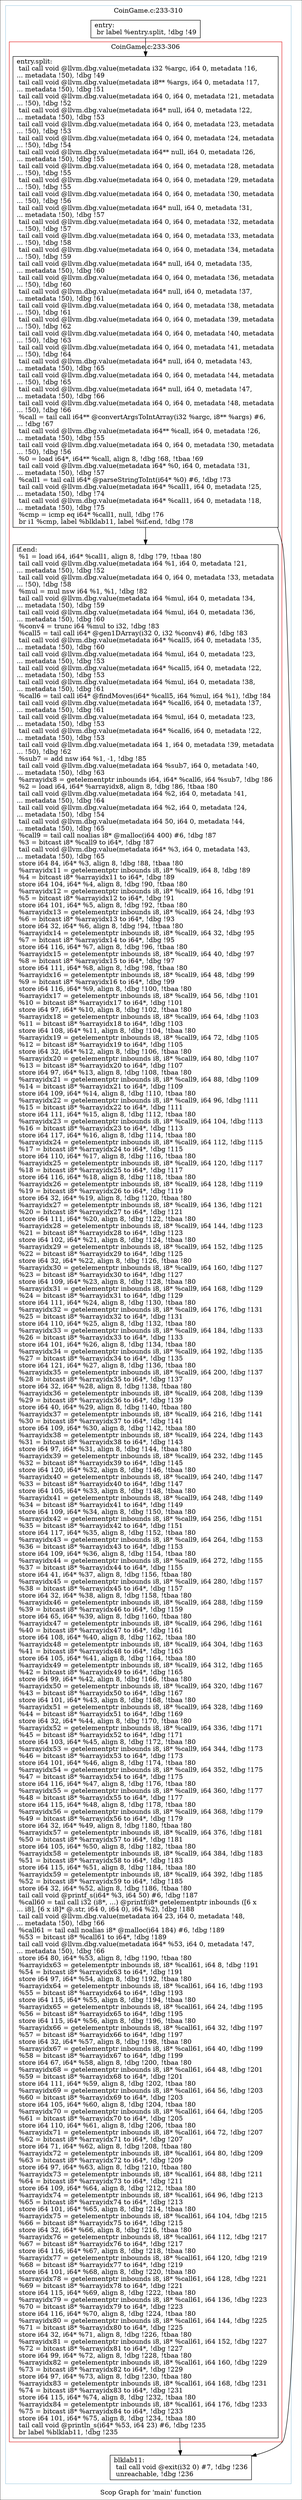 digraph "Scop Graph for 'main' function" {
	label="Scop Graph for 'main' function";

	Node0xb1132c0 [shape=record,label="{entry:\l  br label %entry.split, !dbg !49\l}"];
	Node0xb1132c0 -> Node0xafd1780;
	Node0xafd1780 [shape=record,label="{entry.split:                                      \l  tail call void @llvm.dbg.value(metadata i32 %argc, i64 0, metadata !16,\l... metadata !50), !dbg !49\l  tail call void @llvm.dbg.value(metadata i8** %args, i64 0, metadata !17,\l... metadata !50), !dbg !51\l  tail call void @llvm.dbg.value(metadata i64 0, i64 0, metadata !21, metadata\l... !50), !dbg !52\l  tail call void @llvm.dbg.value(metadata i64* null, i64 0, metadata !22,\l... metadata !50), !dbg !53\l  tail call void @llvm.dbg.value(metadata i64 0, i64 0, metadata !23, metadata\l... !50), !dbg !53\l  tail call void @llvm.dbg.value(metadata i64 0, i64 0, metadata !24, metadata\l... !50), !dbg !54\l  tail call void @llvm.dbg.value(metadata i64** null, i64 0, metadata !26,\l... metadata !50), !dbg !55\l  tail call void @llvm.dbg.value(metadata i64 0, i64 0, metadata !28, metadata\l... !50), !dbg !55\l  tail call void @llvm.dbg.value(metadata i64 0, i64 0, metadata !29, metadata\l... !50), !dbg !55\l  tail call void @llvm.dbg.value(metadata i64 0, i64 0, metadata !30, metadata\l... !50), !dbg !56\l  tail call void @llvm.dbg.value(metadata i64* null, i64 0, metadata !31,\l... metadata !50), !dbg !57\l  tail call void @llvm.dbg.value(metadata i64 0, i64 0, metadata !32, metadata\l... !50), !dbg !57\l  tail call void @llvm.dbg.value(metadata i64 0, i64 0, metadata !33, metadata\l... !50), !dbg !58\l  tail call void @llvm.dbg.value(metadata i64 0, i64 0, metadata !34, metadata\l... !50), !dbg !59\l  tail call void @llvm.dbg.value(metadata i64* null, i64 0, metadata !35,\l... metadata !50), !dbg !60\l  tail call void @llvm.dbg.value(metadata i64 0, i64 0, metadata !36, metadata\l... !50), !dbg !60\l  tail call void @llvm.dbg.value(metadata i64* null, i64 0, metadata !37,\l... metadata !50), !dbg !61\l  tail call void @llvm.dbg.value(metadata i64 0, i64 0, metadata !38, metadata\l... !50), !dbg !61\l  tail call void @llvm.dbg.value(metadata i64 0, i64 0, metadata !39, metadata\l... !50), !dbg !62\l  tail call void @llvm.dbg.value(metadata i64 0, i64 0, metadata !40, metadata\l... !50), !dbg !63\l  tail call void @llvm.dbg.value(metadata i64 0, i64 0, metadata !41, metadata\l... !50), !dbg !64\l  tail call void @llvm.dbg.value(metadata i64* null, i64 0, metadata !43,\l... metadata !50), !dbg !65\l  tail call void @llvm.dbg.value(metadata i64 0, i64 0, metadata !44, metadata\l... !50), !dbg !65\l  tail call void @llvm.dbg.value(metadata i64* null, i64 0, metadata !47,\l... metadata !50), !dbg !66\l  tail call void @llvm.dbg.value(metadata i64 0, i64 0, metadata !48, metadata\l... !50), !dbg !66\l  %call = tail call i64** @convertArgsToIntArray(i32 %argc, i8** %args) #6,\l... !dbg !67\l  tail call void @llvm.dbg.value(metadata i64** %call, i64 0, metadata !26,\l... metadata !50), !dbg !55\l  tail call void @llvm.dbg.value(metadata i64 0, i64 0, metadata !30, metadata\l... !50), !dbg !56\l  %0 = load i64*, i64** %call, align 8, !dbg !68, !tbaa !69\l  tail call void @llvm.dbg.value(metadata i64* %0, i64 0, metadata !31,\l... metadata !50), !dbg !57\l  %call1 = tail call i64* @parseStringToInt(i64* %0) #6, !dbg !73\l  tail call void @llvm.dbg.value(metadata i64* %call1, i64 0, metadata !25,\l... metadata !50), !dbg !74\l  tail call void @llvm.dbg.value(metadata i64* %call1, i64 0, metadata !18,\l... metadata !50), !dbg !75\l  %cmp = icmp eq i64* %call1, null, !dbg !76\l  br i1 %cmp, label %blklab11, label %if.end, !dbg !78\l}"];
	Node0xafd1780 -> Node0xb15b260;
	Node0xafd1780 -> Node0xb17a4b0;
	Node0xb15b260 [shape=record,label="{blklab11:                                         \l  tail call void @exit(i32 0) #7, !dbg !236\l  unreachable, !dbg !236\l}"];
	Node0xb17a4b0 [shape=record,label="{if.end:                                           \l  %1 = load i64, i64* %call1, align 8, !dbg !79, !tbaa !80\l  tail call void @llvm.dbg.value(metadata i64 %1, i64 0, metadata !21,\l... metadata !50), !dbg !52\l  tail call void @llvm.dbg.value(metadata i64 0, i64 0, metadata !33, metadata\l... !50), !dbg !58\l  %mul = mul nsw i64 %1, %1, !dbg !82\l  tail call void @llvm.dbg.value(metadata i64 %mul, i64 0, metadata !34,\l... metadata !50), !dbg !59\l  tail call void @llvm.dbg.value(metadata i64 %mul, i64 0, metadata !36,\l... metadata !50), !dbg !60\l  %conv4 = trunc i64 %mul to i32, !dbg !83\l  %call5 = tail call i64* @gen1DArray(i32 0, i32 %conv4) #6, !dbg !83\l  tail call void @llvm.dbg.value(metadata i64* %call5, i64 0, metadata !35,\l... metadata !50), !dbg !60\l  tail call void @llvm.dbg.value(metadata i64 %mul, i64 0, metadata !23,\l... metadata !50), !dbg !53\l  tail call void @llvm.dbg.value(metadata i64* %call5, i64 0, metadata !22,\l... metadata !50), !dbg !53\l  tail call void @llvm.dbg.value(metadata i64 %mul, i64 0, metadata !38,\l... metadata !50), !dbg !61\l  %call6 = tail call i64* @findMoves(i64* %call5, i64 %mul, i64 %1), !dbg !84\l  tail call void @llvm.dbg.value(metadata i64* %call6, i64 0, metadata !37,\l... metadata !50), !dbg !61\l  tail call void @llvm.dbg.value(metadata i64 %mul, i64 0, metadata !23,\l... metadata !50), !dbg !53\l  tail call void @llvm.dbg.value(metadata i64* %call6, i64 0, metadata !22,\l... metadata !50), !dbg !53\l  tail call void @llvm.dbg.value(metadata i64 1, i64 0, metadata !39, metadata\l... !50), !dbg !62\l  %sub7 = add nsw i64 %1, -1, !dbg !85\l  tail call void @llvm.dbg.value(metadata i64 %sub7, i64 0, metadata !40,\l... metadata !50), !dbg !63\l  %arrayidx8 = getelementptr inbounds i64, i64* %call6, i64 %sub7, !dbg !86\l  %2 = load i64, i64* %arrayidx8, align 8, !dbg !86, !tbaa !80\l  tail call void @llvm.dbg.value(metadata i64 %2, i64 0, metadata !41,\l... metadata !50), !dbg !64\l  tail call void @llvm.dbg.value(metadata i64 %2, i64 0, metadata !24,\l... metadata !50), !dbg !54\l  tail call void @llvm.dbg.value(metadata i64 50, i64 0, metadata !44,\l... metadata !50), !dbg !65\l  %call9 = tail call noalias i8* @malloc(i64 400) #6, !dbg !87\l  %3 = bitcast i8* %call9 to i64*, !dbg !87\l  tail call void @llvm.dbg.value(metadata i64* %3, i64 0, metadata !43,\l... metadata !50), !dbg !65\l  store i64 84, i64* %3, align 8, !dbg !88, !tbaa !80\l  %arrayidx11 = getelementptr inbounds i8, i8* %call9, i64 8, !dbg !89\l  %4 = bitcast i8* %arrayidx11 to i64*, !dbg !89\l  store i64 104, i64* %4, align 8, !dbg !90, !tbaa !80\l  %arrayidx12 = getelementptr inbounds i8, i8* %call9, i64 16, !dbg !91\l  %5 = bitcast i8* %arrayidx12 to i64*, !dbg !91\l  store i64 101, i64* %5, align 8, !dbg !92, !tbaa !80\l  %arrayidx13 = getelementptr inbounds i8, i8* %call9, i64 24, !dbg !93\l  %6 = bitcast i8* %arrayidx13 to i64*, !dbg !93\l  store i64 32, i64* %6, align 8, !dbg !94, !tbaa !80\l  %arrayidx14 = getelementptr inbounds i8, i8* %call9, i64 32, !dbg !95\l  %7 = bitcast i8* %arrayidx14 to i64*, !dbg !95\l  store i64 116, i64* %7, align 8, !dbg !96, !tbaa !80\l  %arrayidx15 = getelementptr inbounds i8, i8* %call9, i64 40, !dbg !97\l  %8 = bitcast i8* %arrayidx15 to i64*, !dbg !97\l  store i64 111, i64* %8, align 8, !dbg !98, !tbaa !80\l  %arrayidx16 = getelementptr inbounds i8, i8* %call9, i64 48, !dbg !99\l  %9 = bitcast i8* %arrayidx16 to i64*, !dbg !99\l  store i64 116, i64* %9, align 8, !dbg !100, !tbaa !80\l  %arrayidx17 = getelementptr inbounds i8, i8* %call9, i64 56, !dbg !101\l  %10 = bitcast i8* %arrayidx17 to i64*, !dbg !101\l  store i64 97, i64* %10, align 8, !dbg !102, !tbaa !80\l  %arrayidx18 = getelementptr inbounds i8, i8* %call9, i64 64, !dbg !103\l  %11 = bitcast i8* %arrayidx18 to i64*, !dbg !103\l  store i64 108, i64* %11, align 8, !dbg !104, !tbaa !80\l  %arrayidx19 = getelementptr inbounds i8, i8* %call9, i64 72, !dbg !105\l  %12 = bitcast i8* %arrayidx19 to i64*, !dbg !105\l  store i64 32, i64* %12, align 8, !dbg !106, !tbaa !80\l  %arrayidx20 = getelementptr inbounds i8, i8* %call9, i64 80, !dbg !107\l  %13 = bitcast i8* %arrayidx20 to i64*, !dbg !107\l  store i64 97, i64* %13, align 8, !dbg !108, !tbaa !80\l  %arrayidx21 = getelementptr inbounds i8, i8* %call9, i64 88, !dbg !109\l  %14 = bitcast i8* %arrayidx21 to i64*, !dbg !109\l  store i64 109, i64* %14, align 8, !dbg !110, !tbaa !80\l  %arrayidx22 = getelementptr inbounds i8, i8* %call9, i64 96, !dbg !111\l  %15 = bitcast i8* %arrayidx22 to i64*, !dbg !111\l  store i64 111, i64* %15, align 8, !dbg !112, !tbaa !80\l  %arrayidx23 = getelementptr inbounds i8, i8* %call9, i64 104, !dbg !113\l  %16 = bitcast i8* %arrayidx23 to i64*, !dbg !113\l  store i64 117, i64* %16, align 8, !dbg !114, !tbaa !80\l  %arrayidx24 = getelementptr inbounds i8, i8* %call9, i64 112, !dbg !115\l  %17 = bitcast i8* %arrayidx24 to i64*, !dbg !115\l  store i64 110, i64* %17, align 8, !dbg !116, !tbaa !80\l  %arrayidx25 = getelementptr inbounds i8, i8* %call9, i64 120, !dbg !117\l  %18 = bitcast i8* %arrayidx25 to i64*, !dbg !117\l  store i64 116, i64* %18, align 8, !dbg !118, !tbaa !80\l  %arrayidx26 = getelementptr inbounds i8, i8* %call9, i64 128, !dbg !119\l  %19 = bitcast i8* %arrayidx26 to i64*, !dbg !119\l  store i64 32, i64* %19, align 8, !dbg !120, !tbaa !80\l  %arrayidx27 = getelementptr inbounds i8, i8* %call9, i64 136, !dbg !121\l  %20 = bitcast i8* %arrayidx27 to i64*, !dbg !121\l  store i64 111, i64* %20, align 8, !dbg !122, !tbaa !80\l  %arrayidx28 = getelementptr inbounds i8, i8* %call9, i64 144, !dbg !123\l  %21 = bitcast i8* %arrayidx28 to i64*, !dbg !123\l  store i64 102, i64* %21, align 8, !dbg !124, !tbaa !80\l  %arrayidx29 = getelementptr inbounds i8, i8* %call9, i64 152, !dbg !125\l  %22 = bitcast i8* %arrayidx29 to i64*, !dbg !125\l  store i64 32, i64* %22, align 8, !dbg !126, !tbaa !80\l  %arrayidx30 = getelementptr inbounds i8, i8* %call9, i64 160, !dbg !127\l  %23 = bitcast i8* %arrayidx30 to i64*, !dbg !127\l  store i64 109, i64* %23, align 8, !dbg !128, !tbaa !80\l  %arrayidx31 = getelementptr inbounds i8, i8* %call9, i64 168, !dbg !129\l  %24 = bitcast i8* %arrayidx31 to i64*, !dbg !129\l  store i64 111, i64* %24, align 8, !dbg !130, !tbaa !80\l  %arrayidx32 = getelementptr inbounds i8, i8* %call9, i64 176, !dbg !131\l  %25 = bitcast i8* %arrayidx32 to i64*, !dbg !131\l  store i64 110, i64* %25, align 8, !dbg !132, !tbaa !80\l  %arrayidx33 = getelementptr inbounds i8, i8* %call9, i64 184, !dbg !133\l  %26 = bitcast i8* %arrayidx33 to i64*, !dbg !133\l  store i64 101, i64* %26, align 8, !dbg !134, !tbaa !80\l  %arrayidx34 = getelementptr inbounds i8, i8* %call9, i64 192, !dbg !135\l  %27 = bitcast i8* %arrayidx34 to i64*, !dbg !135\l  store i64 121, i64* %27, align 8, !dbg !136, !tbaa !80\l  %arrayidx35 = getelementptr inbounds i8, i8* %call9, i64 200, !dbg !137\l  %28 = bitcast i8* %arrayidx35 to i64*, !dbg !137\l  store i64 32, i64* %28, align 8, !dbg !138, !tbaa !80\l  %arrayidx36 = getelementptr inbounds i8, i8* %call9, i64 208, !dbg !139\l  %29 = bitcast i8* %arrayidx36 to i64*, !dbg !139\l  store i64 40, i64* %29, align 8, !dbg !140, !tbaa !80\l  %arrayidx37 = getelementptr inbounds i8, i8* %call9, i64 216, !dbg !141\l  %30 = bitcast i8* %arrayidx37 to i64*, !dbg !141\l  store i64 109, i64* %30, align 8, !dbg !142, !tbaa !80\l  %arrayidx38 = getelementptr inbounds i8, i8* %call9, i64 224, !dbg !143\l  %31 = bitcast i8* %arrayidx38 to i64*, !dbg !143\l  store i64 97, i64* %31, align 8, !dbg !144, !tbaa !80\l  %arrayidx39 = getelementptr inbounds i8, i8* %call9, i64 232, !dbg !145\l  %32 = bitcast i8* %arrayidx39 to i64*, !dbg !145\l  store i64 120, i64* %32, align 8, !dbg !146, !tbaa !80\l  %arrayidx40 = getelementptr inbounds i8, i8* %call9, i64 240, !dbg !147\l  %33 = bitcast i8* %arrayidx40 to i64*, !dbg !147\l  store i64 105, i64* %33, align 8, !dbg !148, !tbaa !80\l  %arrayidx41 = getelementptr inbounds i8, i8* %call9, i64 248, !dbg !149\l  %34 = bitcast i8* %arrayidx41 to i64*, !dbg !149\l  store i64 109, i64* %34, align 8, !dbg !150, !tbaa !80\l  %arrayidx42 = getelementptr inbounds i8, i8* %call9, i64 256, !dbg !151\l  %35 = bitcast i8* %arrayidx42 to i64*, !dbg !151\l  store i64 117, i64* %35, align 8, !dbg !152, !tbaa !80\l  %arrayidx43 = getelementptr inbounds i8, i8* %call9, i64 264, !dbg !153\l  %36 = bitcast i8* %arrayidx43 to i64*, !dbg !153\l  store i64 109, i64* %36, align 8, !dbg !154, !tbaa !80\l  %arrayidx44 = getelementptr inbounds i8, i8* %call9, i64 272, !dbg !155\l  %37 = bitcast i8* %arrayidx44 to i64*, !dbg !155\l  store i64 41, i64* %37, align 8, !dbg !156, !tbaa !80\l  %arrayidx45 = getelementptr inbounds i8, i8* %call9, i64 280, !dbg !157\l  %38 = bitcast i8* %arrayidx45 to i64*, !dbg !157\l  store i64 32, i64* %38, align 8, !dbg !158, !tbaa !80\l  %arrayidx46 = getelementptr inbounds i8, i8* %call9, i64 288, !dbg !159\l  %39 = bitcast i8* %arrayidx46 to i64*, !dbg !159\l  store i64 65, i64* %39, align 8, !dbg !160, !tbaa !80\l  %arrayidx47 = getelementptr inbounds i8, i8* %call9, i64 296, !dbg !161\l  %40 = bitcast i8* %arrayidx47 to i64*, !dbg !161\l  store i64 108, i64* %40, align 8, !dbg !162, !tbaa !80\l  %arrayidx48 = getelementptr inbounds i8, i8* %call9, i64 304, !dbg !163\l  %41 = bitcast i8* %arrayidx48 to i64*, !dbg !163\l  store i64 105, i64* %41, align 8, !dbg !164, !tbaa !80\l  %arrayidx49 = getelementptr inbounds i8, i8* %call9, i64 312, !dbg !165\l  %42 = bitcast i8* %arrayidx49 to i64*, !dbg !165\l  store i64 99, i64* %42, align 8, !dbg !166, !tbaa !80\l  %arrayidx50 = getelementptr inbounds i8, i8* %call9, i64 320, !dbg !167\l  %43 = bitcast i8* %arrayidx50 to i64*, !dbg !167\l  store i64 101, i64* %43, align 8, !dbg !168, !tbaa !80\l  %arrayidx51 = getelementptr inbounds i8, i8* %call9, i64 328, !dbg !169\l  %44 = bitcast i8* %arrayidx51 to i64*, !dbg !169\l  store i64 32, i64* %44, align 8, !dbg !170, !tbaa !80\l  %arrayidx52 = getelementptr inbounds i8, i8* %call9, i64 336, !dbg !171\l  %45 = bitcast i8* %arrayidx52 to i64*, !dbg !171\l  store i64 103, i64* %45, align 8, !dbg !172, !tbaa !80\l  %arrayidx53 = getelementptr inbounds i8, i8* %call9, i64 344, !dbg !173\l  %46 = bitcast i8* %arrayidx53 to i64*, !dbg !173\l  store i64 101, i64* %46, align 8, !dbg !174, !tbaa !80\l  %arrayidx54 = getelementptr inbounds i8, i8* %call9, i64 352, !dbg !175\l  %47 = bitcast i8* %arrayidx54 to i64*, !dbg !175\l  store i64 116, i64* %47, align 8, !dbg !176, !tbaa !80\l  %arrayidx55 = getelementptr inbounds i8, i8* %call9, i64 360, !dbg !177\l  %48 = bitcast i8* %arrayidx55 to i64*, !dbg !177\l  store i64 115, i64* %48, align 8, !dbg !178, !tbaa !80\l  %arrayidx56 = getelementptr inbounds i8, i8* %call9, i64 368, !dbg !179\l  %49 = bitcast i8* %arrayidx56 to i64*, !dbg !179\l  store i64 32, i64* %49, align 8, !dbg !180, !tbaa !80\l  %arrayidx57 = getelementptr inbounds i8, i8* %call9, i64 376, !dbg !181\l  %50 = bitcast i8* %arrayidx57 to i64*, !dbg !181\l  store i64 105, i64* %50, align 8, !dbg !182, !tbaa !80\l  %arrayidx58 = getelementptr inbounds i8, i8* %call9, i64 384, !dbg !183\l  %51 = bitcast i8* %arrayidx58 to i64*, !dbg !183\l  store i64 115, i64* %51, align 8, !dbg !184, !tbaa !80\l  %arrayidx59 = getelementptr inbounds i8, i8* %call9, i64 392, !dbg !185\l  %52 = bitcast i8* %arrayidx59 to i64*, !dbg !185\l  store i64 32, i64* %52, align 8, !dbg !186, !tbaa !80\l  tail call void @printf_s(i64* %3, i64 50) #6, !dbg !187\l  %call60 = tail call i32 (i8*, ...) @printf(i8* getelementptr inbounds ([6 x\l... i8], [6 x i8]* @.str, i64 0, i64 0), i64 %2), !dbg !188\l  tail call void @llvm.dbg.value(metadata i64 23, i64 0, metadata !48,\l... metadata !50), !dbg !66\l  %call61 = tail call noalias i8* @malloc(i64 184) #6, !dbg !189\l  %53 = bitcast i8* %call61 to i64*, !dbg !189\l  tail call void @llvm.dbg.value(metadata i64* %53, i64 0, metadata !47,\l... metadata !50), !dbg !66\l  store i64 80, i64* %53, align 8, !dbg !190, !tbaa !80\l  %arrayidx63 = getelementptr inbounds i8, i8* %call61, i64 8, !dbg !191\l  %54 = bitcast i8* %arrayidx63 to i64*, !dbg !191\l  store i64 97, i64* %54, align 8, !dbg !192, !tbaa !80\l  %arrayidx64 = getelementptr inbounds i8, i8* %call61, i64 16, !dbg !193\l  %55 = bitcast i8* %arrayidx64 to i64*, !dbg !193\l  store i64 115, i64* %55, align 8, !dbg !194, !tbaa !80\l  %arrayidx65 = getelementptr inbounds i8, i8* %call61, i64 24, !dbg !195\l  %56 = bitcast i8* %arrayidx65 to i64*, !dbg !195\l  store i64 115, i64* %56, align 8, !dbg !196, !tbaa !80\l  %arrayidx66 = getelementptr inbounds i8, i8* %call61, i64 32, !dbg !197\l  %57 = bitcast i8* %arrayidx66 to i64*, !dbg !197\l  store i64 32, i64* %57, align 8, !dbg !198, !tbaa !80\l  %arrayidx67 = getelementptr inbounds i8, i8* %call61, i64 40, !dbg !199\l  %58 = bitcast i8* %arrayidx67 to i64*, !dbg !199\l  store i64 67, i64* %58, align 8, !dbg !200, !tbaa !80\l  %arrayidx68 = getelementptr inbounds i8, i8* %call61, i64 48, !dbg !201\l  %59 = bitcast i8* %arrayidx68 to i64*, !dbg !201\l  store i64 111, i64* %59, align 8, !dbg !202, !tbaa !80\l  %arrayidx69 = getelementptr inbounds i8, i8* %call61, i64 56, !dbg !203\l  %60 = bitcast i8* %arrayidx69 to i64*, !dbg !203\l  store i64 105, i64* %60, align 8, !dbg !204, !tbaa !80\l  %arrayidx70 = getelementptr inbounds i8, i8* %call61, i64 64, !dbg !205\l  %61 = bitcast i8* %arrayidx70 to i64*, !dbg !205\l  store i64 110, i64* %61, align 8, !dbg !206, !tbaa !80\l  %arrayidx71 = getelementptr inbounds i8, i8* %call61, i64 72, !dbg !207\l  %62 = bitcast i8* %arrayidx71 to i64*, !dbg !207\l  store i64 71, i64* %62, align 8, !dbg !208, !tbaa !80\l  %arrayidx72 = getelementptr inbounds i8, i8* %call61, i64 80, !dbg !209\l  %63 = bitcast i8* %arrayidx72 to i64*, !dbg !209\l  store i64 97, i64* %63, align 8, !dbg !210, !tbaa !80\l  %arrayidx73 = getelementptr inbounds i8, i8* %call61, i64 88, !dbg !211\l  %64 = bitcast i8* %arrayidx73 to i64*, !dbg !211\l  store i64 109, i64* %64, align 8, !dbg !212, !tbaa !80\l  %arrayidx74 = getelementptr inbounds i8, i8* %call61, i64 96, !dbg !213\l  %65 = bitcast i8* %arrayidx74 to i64*, !dbg !213\l  store i64 101, i64* %65, align 8, !dbg !214, !tbaa !80\l  %arrayidx75 = getelementptr inbounds i8, i8* %call61, i64 104, !dbg !215\l  %66 = bitcast i8* %arrayidx75 to i64*, !dbg !215\l  store i64 32, i64* %66, align 8, !dbg !216, !tbaa !80\l  %arrayidx76 = getelementptr inbounds i8, i8* %call61, i64 112, !dbg !217\l  %67 = bitcast i8* %arrayidx76 to i64*, !dbg !217\l  store i64 116, i64* %67, align 8, !dbg !218, !tbaa !80\l  %arrayidx77 = getelementptr inbounds i8, i8* %call61, i64 120, !dbg !219\l  %68 = bitcast i8* %arrayidx77 to i64*, !dbg !219\l  store i64 101, i64* %68, align 8, !dbg !220, !tbaa !80\l  %arrayidx78 = getelementptr inbounds i8, i8* %call61, i64 128, !dbg !221\l  %69 = bitcast i8* %arrayidx78 to i64*, !dbg !221\l  store i64 115, i64* %69, align 8, !dbg !222, !tbaa !80\l  %arrayidx79 = getelementptr inbounds i8, i8* %call61, i64 136, !dbg !223\l  %70 = bitcast i8* %arrayidx79 to i64*, !dbg !223\l  store i64 116, i64* %70, align 8, !dbg !224, !tbaa !80\l  %arrayidx80 = getelementptr inbounds i8, i8* %call61, i64 144, !dbg !225\l  %71 = bitcast i8* %arrayidx80 to i64*, !dbg !225\l  store i64 32, i64* %71, align 8, !dbg !226, !tbaa !80\l  %arrayidx81 = getelementptr inbounds i8, i8* %call61, i64 152, !dbg !227\l  %72 = bitcast i8* %arrayidx81 to i64*, !dbg !227\l  store i64 99, i64* %72, align 8, !dbg !228, !tbaa !80\l  %arrayidx82 = getelementptr inbounds i8, i8* %call61, i64 160, !dbg !229\l  %73 = bitcast i8* %arrayidx82 to i64*, !dbg !229\l  store i64 97, i64* %73, align 8, !dbg !230, !tbaa !80\l  %arrayidx83 = getelementptr inbounds i8, i8* %call61, i64 168, !dbg !231\l  %74 = bitcast i8* %arrayidx83 to i64*, !dbg !231\l  store i64 115, i64* %74, align 8, !dbg !232, !tbaa !80\l  %arrayidx84 = getelementptr inbounds i8, i8* %call61, i64 176, !dbg !233\l  %75 = bitcast i8* %arrayidx84 to i64*, !dbg !233\l  store i64 101, i64* %75, align 8, !dbg !234, !tbaa !80\l  tail call void @println_s(i64* %53, i64 23) #6, !dbg !235\l  br label %blklab11, !dbg !235\l}"];
	Node0xb17a4b0 -> Node0xb15b260;
	colorscheme = "paired12"
        subgraph cluster_0xb166d70 {
          label = "CoinGame.c:233-310
";
          style = solid;
          color = 1
          subgraph cluster_0xb1783e0 {
            label = "CoinGame.c:233-306
";
            style = solid;
            color = 6
            Node0xafd1780;
            Node0xb17a4b0;
          }
          Node0xb1132c0;
          Node0xb15b260;
        }
}
